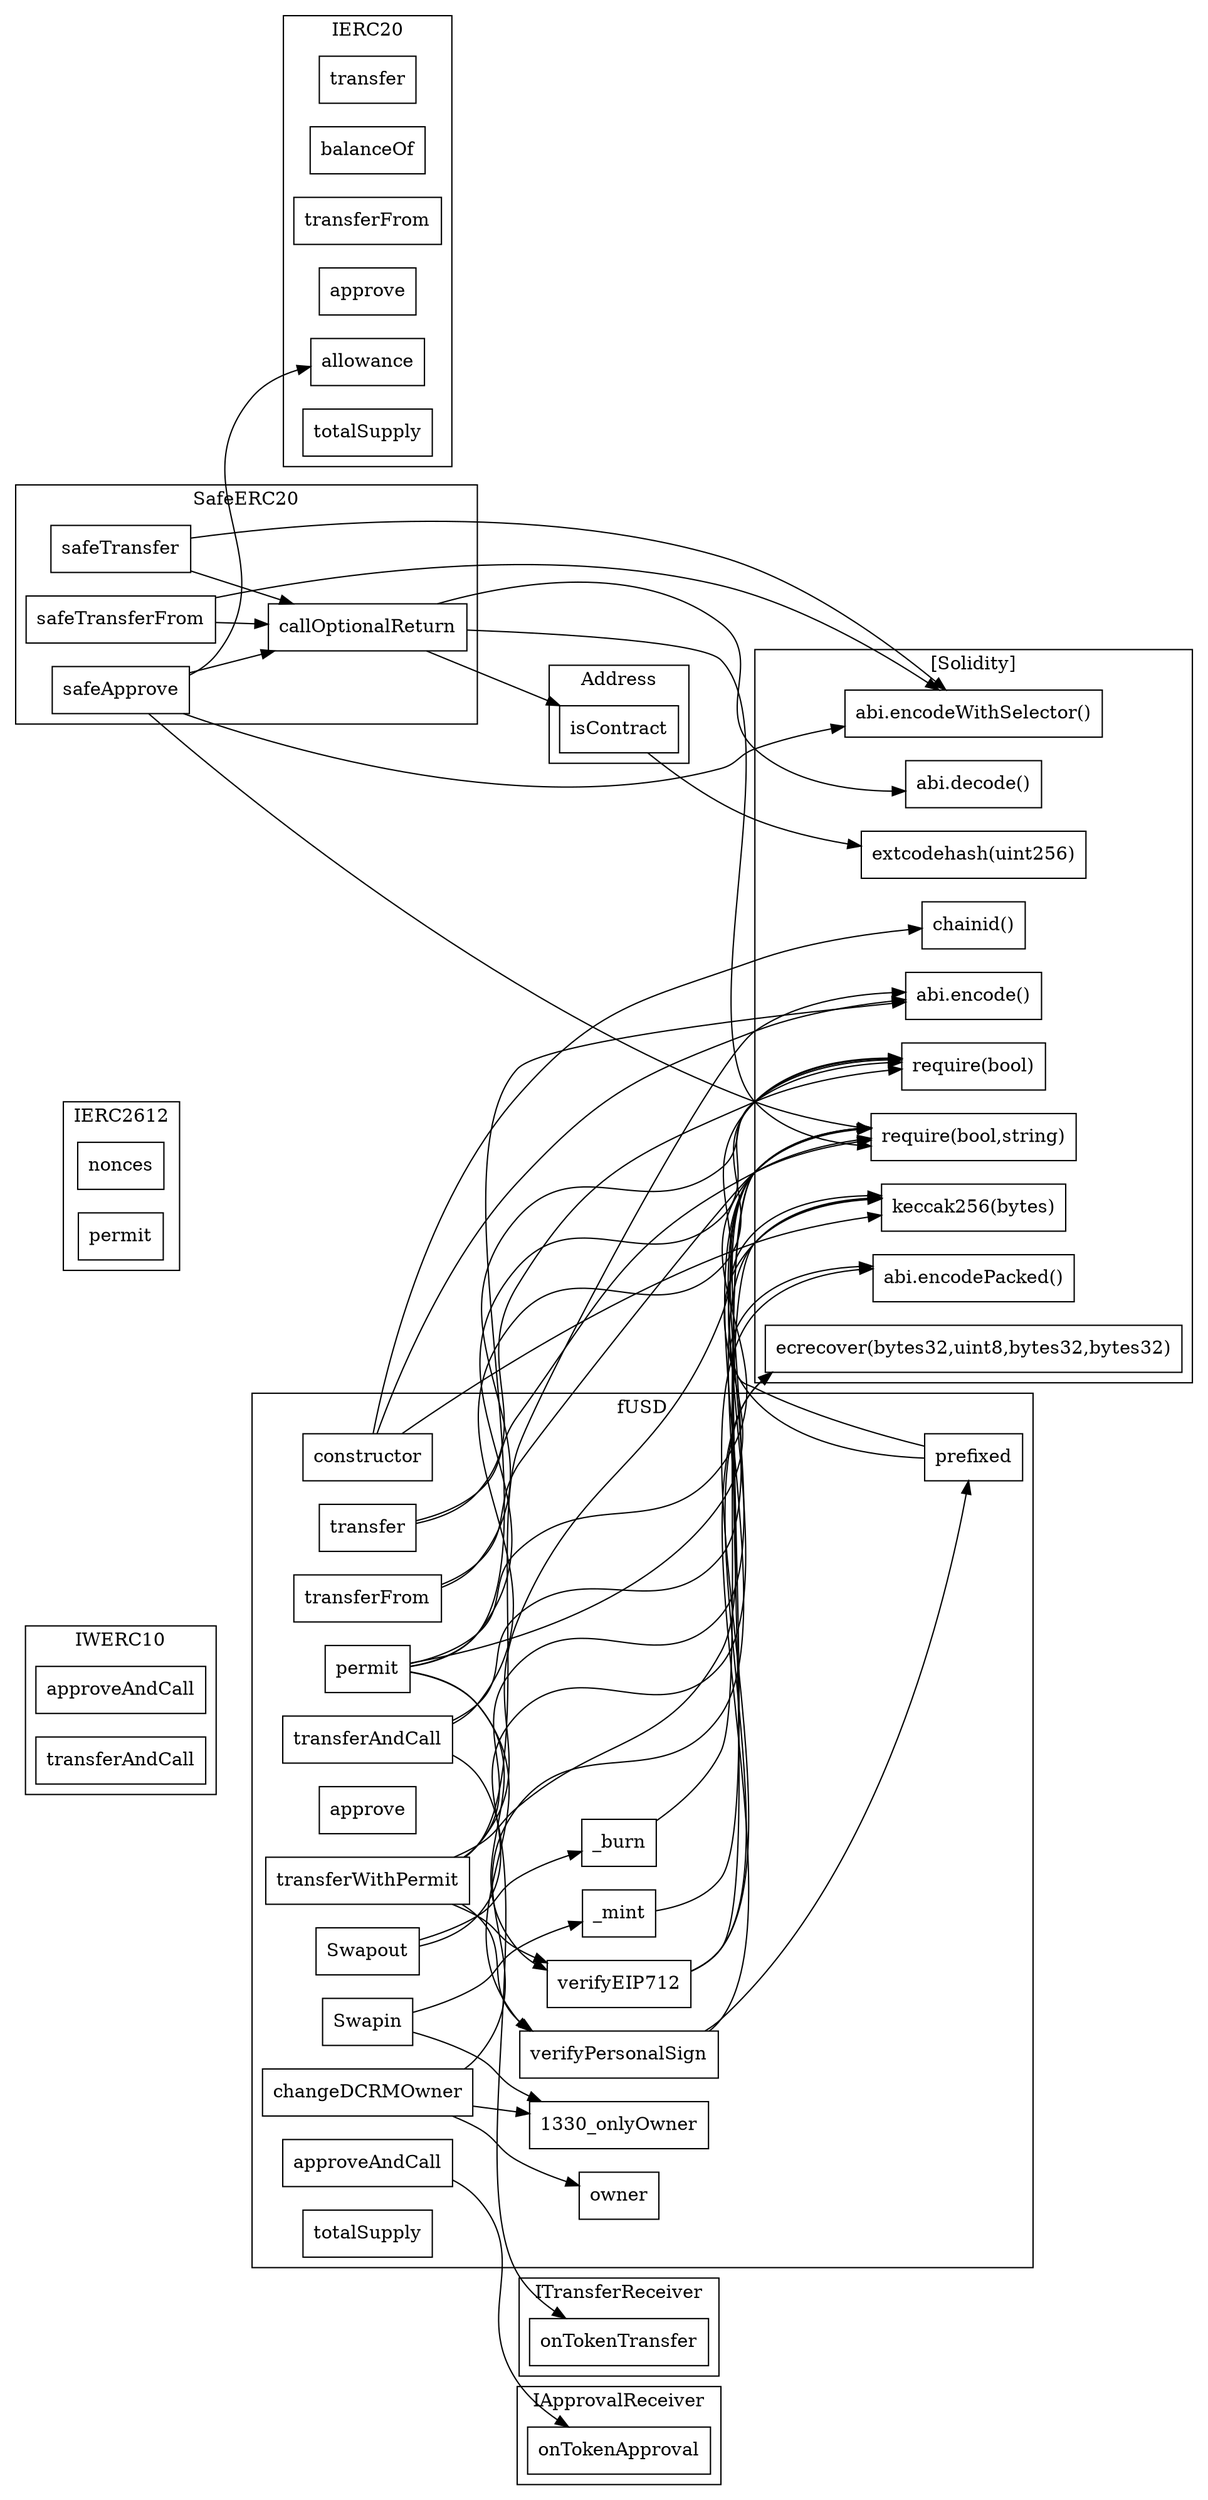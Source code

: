 strict digraph {
rankdir="LR"
node [shape=box]
subgraph cluster_135_IWERC10 {
label = "IWERC10"
"135_approveAndCall" [label="approveAndCall"]
"135_transferAndCall" [label="transferAndCall"]
}subgraph cluster_105_IERC2612 {
label = "IERC2612"
"105_nonces" [label="nonces"]
"105_permit" [label="permit"]
}subgraph cluster_77_IERC20 {
label = "IERC20"
"77_transfer" [label="transfer"]
"77_balanceOf" [label="balanceOf"]
"77_transferFrom" [label="transferFrom"]
"77_approve" [label="approve"]
"77_allowance" [label="allowance"]
"77_totalSupply" [label="totalSupply"]
}subgraph cluster_334_SafeERC20 {
label = "SafeERC20"
"334_safeTransfer" [label="safeTransfer"]
"334_safeTransferFrom" [label="safeTransferFrom"]
"334_callOptionalReturn" [label="callOptionalReturn"]
"334_safeApprove" [label="safeApprove"]
"334_safeTransfer" -> "334_callOptionalReturn"
"334_safeTransferFrom" -> "334_callOptionalReturn"
"334_safeApprove" -> "334_callOptionalReturn"
}subgraph cluster_1330_fUSD {
label = "fUSD"
"1330_transfer" [label="transfer"]
"1330_constructor" [label="constructor"]
"1330_Swapin" [label="Swapin"]
"1330_permit" [label="permit"]
"1330_Swapout" [label="Swapout"]
"1330__burn" [label="_burn"]
"1330_approve" [label="approve"]
"1330_verifyPersonalSign" [label="verifyPersonalSign"]
"1330_transferFrom" [label="transferFrom"]
"1330_prefixed" [label="prefixed"]
"1330_transferAndCall" [label="transferAndCall"]
"1330_verifyEIP712" [label="verifyEIP712"]
"1330_transferWithPermit" [label="transferWithPermit"]
"1330_changeDCRMOwner" [label="changeDCRMOwner"]
"1330_approveAndCall" [label="approveAndCall"]
"1330__mint" [label="_mint"]
"1330_totalSupply" [label="totalSupply"]
"1330_owner" [label="owner"]
"1330_permit" -> "1330_verifyPersonalSign"
"1330_Swapin" -> "1330__mint"
"1330_permit" -> "1330_verifyEIP712"
"1330_Swapin" -> "1330_onlyOwner"
"1330_changeDCRMOwner" -> "1330_owner"
"1330_verifyPersonalSign" -> "1330_prefixed"
"1330_transferWithPermit" -> "1330_verifyPersonalSign"
"1330_Swapout" -> "1330__burn"
"1330_changeDCRMOwner" -> "1330_onlyOwner"
"1330_transferWithPermit" -> "1330_verifyEIP712"
}subgraph cluster_147_ITransferReceiver {
label = "ITransferReceiver"
"147_onTokenTransfer" [label="onTokenTransfer"]
}subgraph cluster_185_Address {
label = "Address"
"185_isContract" [label="isContract"]
}subgraph cluster_159_IApprovalReceiver {
label = "IApprovalReceiver"
"159_onTokenApproval" [label="onTokenApproval"]
}subgraph cluster_solidity {
label = "[Solidity]"
"require(bool)" 
"require(bool,string)" 
"abi.encodePacked()" 
"abi.decode()" 
"chainid()" 
"abi.encode()" 
"abi.encodeWithSelector()" 
"keccak256(bytes)" 
"ecrecover(bytes32,uint8,bytes32,bytes32)" 
"extcodehash(uint256)" 
"185_isContract" -> "extcodehash(uint256)"
"1330_prefixed" -> "keccak256(bytes)"
"1330__mint" -> "require(bool,string)"
"1330_prefixed" -> "abi.encodePacked()"
"334_callOptionalReturn" -> "require(bool,string)"
"1330_transfer" -> "require(bool)"
"334_safeApprove" -> "require(bool,string)"
"1330_permit" -> "keccak256(bytes)"
"1330_transferAndCall" -> "require(bool,string)"
"1330_Swapout" -> "require(bool,string)"
"1330_verifyEIP712" -> "keccak256(bytes)"
"1330_transferFrom" -> "require(bool,string)"
"1330_transferWithPermit" -> "keccak256(bytes)"
"334_safeTransfer" -> "abi.encodeWithSelector()"
"1330_transferWithPermit" -> "abi.encode()"
"1330_verifyEIP712" -> "ecrecover(bytes32,uint8,bytes32,bytes32)"
"1330_permit" -> "require(bool,string)"
"1330_changeDCRMOwner" -> "require(bool,string)"
"1330_constructor" -> "chainid()"
"1330_transfer" -> "require(bool,string)"
"334_callOptionalReturn" -> "abi.decode()"
"1330_transferWithPermit" -> "require(bool,string)"
"1330_constructor" -> "keccak256(bytes)"
"1330_transferFrom" -> "require(bool)"
"334_safeApprove" -> "abi.encodeWithSelector()"
"1330_permit" -> "abi.encode()"
"1330_verifyEIP712" -> "abi.encodePacked()"
"1330__burn" -> "require(bool,string)"
"1330_constructor" -> "abi.encode()"
"1330_transferWithPermit" -> "require(bool)"
"1330_transferAndCall" -> "require(bool)"
"334_safeTransferFrom" -> "abi.encodeWithSelector()"
"1330_permit" -> "require(bool)"
"1330_verifyPersonalSign" -> "ecrecover(bytes32,uint8,bytes32,bytes32)"
}"1330_transferAndCall" -> "147_onTokenTransfer"
"1330_approveAndCall" -> "159_onTokenApproval"
"334_callOptionalReturn" -> "185_isContract"
"334_safeApprove" -> "77_allowance"
}